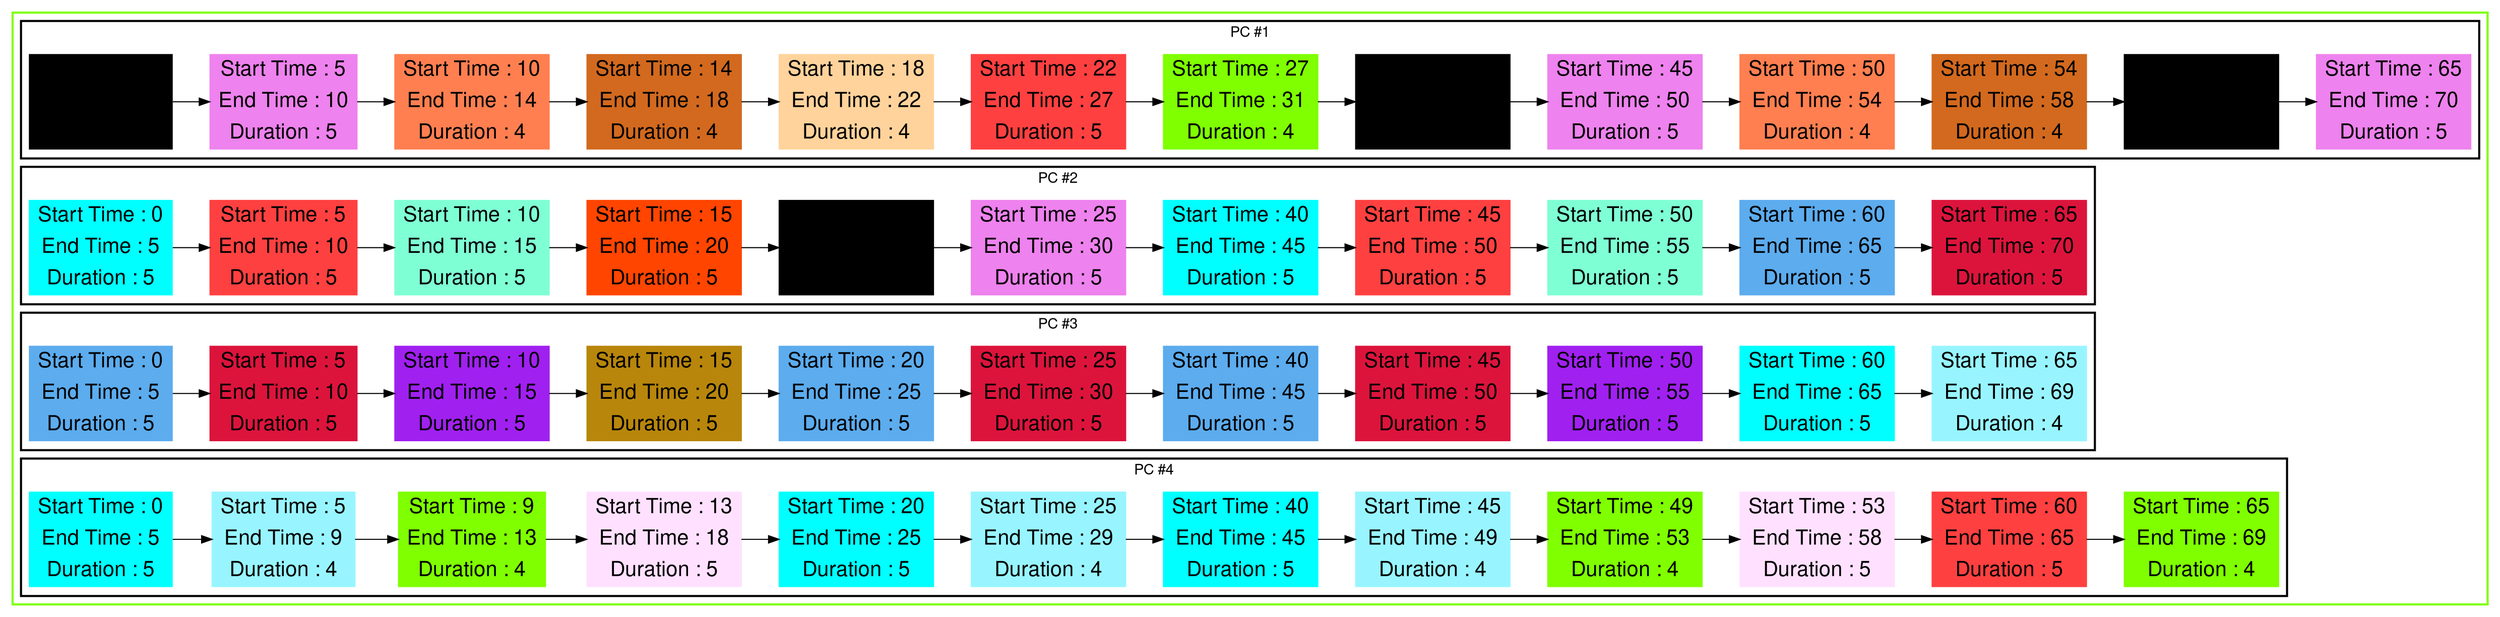 digraph G {

fontname="Helvetica,Arial,sans-serif"
node [fontname="Helvetica,Arial,sans-serif"]
edge [fontname="Helvetica,Arial,sans-serif"]
graph [rankdir = "LR"];
node [fontsize = "20" shape = "ellipse"];

    subgraph cluster_Mod_0{
        color =chartreuse
        style = bold
        subgraph cluster_0{
           node [style=filled]
           color = black


            "node36" [
               label = "Start Time : 0 | End Time : 5 | Duration : 5"
               shape = "record"
               color = cornflower
            ]

            "node15" [
               label = "Start Time : 5 | End Time : 10 | Duration : 5"
               shape = "record"
               color = violet
            ]

            "node34" [
               label = "Start Time : 10 | End Time : 14 | Duration : 4"
               shape = "record"
               color = coral
            ]

            "node32" [
               label = "Start Time : 14 | End Time : 18 | Duration : 4"
               shape = "record"
               color = chocolate
            ]

            "node23" [
               label = "Start Time : 18 | End Time : 22 | Duration : 4"
               shape = "record"
               color = burlywood1
            ]

            "node20" [
               label = "Start Time : 22 | End Time : 27 | Duration : 5"
               shape = "record"
               color = brown1
            ]

            "node29" [
               label = "Start Time : 27 | End Time : 31 | Duration : 4"
               shape = "record"
               color = chartreuse
            ]

            "node38" [
               label = "Start Time : 40 | End Time : 45 | Duration : 5"
               shape = "record"
               color = cornflower
            ]

            "node17" [
               label = "Start Time : 45 | End Time : 50 | Duration : 5"
               shape = "record"
               color = violet
            ]

            "node35" [
               label = "Start Time : 50 | End Time : 54 | Duration : 4"
               shape = "record"
               color = coral
            ]

            "node33" [
               label = "Start Time : 54 | End Time : 58 | Duration : 4"
               shape = "record"
               color = chocolate
            ]

            "node39" [
               label = "Start Time : 60 | End Time : 65 | Duration : 5"
               shape = "record"
               color = cornflower
            ]

            "node18" [
               label = "Start Time : 65 | End Time : 70 | Duration : 5"
               shape = "record"
               color = violet
            ]

            node36 -> node15 -> node34 -> node32 -> node23 -> node20 -> node29 -> node38 -> node17 -> node35 -> node33 -> node39 -> node18

            label = "PC #1"

        }
        subgraph cluster_1{
           node [style=filled]
           color = black


            "node44" [
               label = "Start Time : 0 | End Time : 5 | Duration : 5"
               shape = "record"
               color = cyan
            ]

            "node19" [
               label = "Start Time : 5 | End Time : 10 | Duration : 5"
               shape = "record"
               color = brown1
            ]

            "node8" [
               label = "Start Time : 10 | End Time : 15 | Duration : 5"
               shape = "record"
               color = aquamarine
            ]

            "node10" [
               label = "Start Time : 15 | End Time : 20 | Duration : 5"
               shape = "record"
               color = orangered1
            ]

            "node37" [
               label = "Start Time : 20 | End Time : 25 | Duration : 5"
               shape = "record"
               color = cornflower
            ]

            "node16" [
               label = "Start Time : 25 | End Time : 30 | Duration : 5"
               shape = "record"
               color = violet
            ]

            "node45" [
               label = "Start Time : 40 | End Time : 45 | Duration : 5"
               shape = "record"
               color = cyan
            ]

            "node21" [
               label = "Start Time : 45 | End Time : 50 | Duration : 5"
               shape = "record"
               color = brown1
            ]

            "node9" [
               label = "Start Time : 50 | End Time : 55 | Duration : 5"
               shape = "record"
               color = aquamarine
            ]

            "node3" [
               label = "Start Time : 60 | End Time : 65 | Duration : 5"
               shape = "record"
               color = steelblue2
            ]

            "node43" [
               label = "Start Time : 65 | End Time : 70 | Duration : 5"
               shape = "record"
               color = crimson
            ]

            node44 -> node19 -> node8 -> node10 -> node37 -> node16 -> node45 -> node21 -> node9 -> node3 -> node43

            label = "PC #2"

        }
        subgraph cluster_2{
           node [style=filled]
           color = black


            "node0" [
               label = "Start Time : 0 | End Time : 5 | Duration : 5"
               shape = "record"
               color = steelblue2
            ]

            "node40" [
               label = "Start Time : 5 | End Time : 10 | Duration : 5"
               shape = "record"
               color = crimson
            ]

            "node11" [
               label = "Start Time : 10 | End Time : 15 | Duration : 5"
               shape = "record"
               color = x11purple
            ]

            "node46" [
               label = "Start Time : 15 | End Time : 20 | Duration : 5"
               shape = "record"
               color = darkgoldenrod
            ]

            "node1" [
               label = "Start Time : 20 | End Time : 25 | Duration : 5"
               shape = "record"
               color = steelblue2
            ]

            "node41" [
               label = "Start Time : 25 | End Time : 30 | Duration : 5"
               shape = "record"
               color = crimson
            ]

            "node2" [
               label = "Start Time : 40 | End Time : 45 | Duration : 5"
               shape = "record"
               color = steelblue2
            ]

            "node42" [
               label = "Start Time : 45 | End Time : 50 | Duration : 5"
               shape = "record"
               color = crimson
            ]

            "node12" [
               label = "Start Time : 50 | End Time : 55 | Duration : 5"
               shape = "record"
               color = x11purple
            ]

            "node7" [
               label = "Start Time : 60 | End Time : 65 | Duration : 5"
               shape = "record"
               color = aqua
            ]

            "node27" [
               label = "Start Time : 65 | End Time : 69 | Duration : 4"
               shape = "record"
               color = cadetblue1
            ]

            node0 -> node40 -> node11 -> node46 -> node1 -> node41 -> node2 -> node42 -> node12 -> node7 -> node27

            label = "PC #3"

        }
        subgraph cluster_3{
           node [style=filled]
           color = black


            "node4" [
               label = "Start Time : 0 | End Time : 5 | Duration : 5"
               shape = "record"
               color = aqua
            ]

            "node24" [
               label = "Start Time : 5 | End Time : 9 | Duration : 4"
               shape = "record"
               color = cadetblue1
            ]

            "node28" [
               label = "Start Time : 9 | End Time : 13 | Duration : 4"
               shape = "record"
               color = chartreuse
            ]

            "node13" [
               label = "Start Time : 13 | End Time : 18 | Duration : 5"
               shape = "record"
               color = thistle1
            ]

            "node5" [
               label = "Start Time : 20 | End Time : 25 | Duration : 5"
               shape = "record"
               color = aqua
            ]

            "node25" [
               label = "Start Time : 25 | End Time : 29 | Duration : 4"
               shape = "record"
               color = cadetblue1
            ]

            "node6" [
               label = "Start Time : 40 | End Time : 45 | Duration : 5"
               shape = "record"
               color = aqua
            ]

            "node26" [
               label = "Start Time : 45 | End Time : 49 | Duration : 4"
               shape = "record"
               color = cadetblue1
            ]

            "node30" [
               label = "Start Time : 49 | End Time : 53 | Duration : 4"
               shape = "record"
               color = chartreuse
            ]

            "node14" [
               label = "Start Time : 53 | End Time : 58 | Duration : 5"
               shape = "record"
               color = thistle1
            ]

            "node22" [
               label = "Start Time : 60 | End Time : 65 | Duration : 5"
               shape = "record"
               color = brown1
            ]

            "node31" [
               label = "Start Time : 65 | End Time : 69 | Duration : 4"
               shape = "record"
               color = chartreuse
            ]

            node4 -> node24 -> node28 -> node13 -> node5 -> node25 -> node6 -> node26 -> node30 -> node14 -> node22 -> node31

            label = "PC #4"

        }
    }




}

